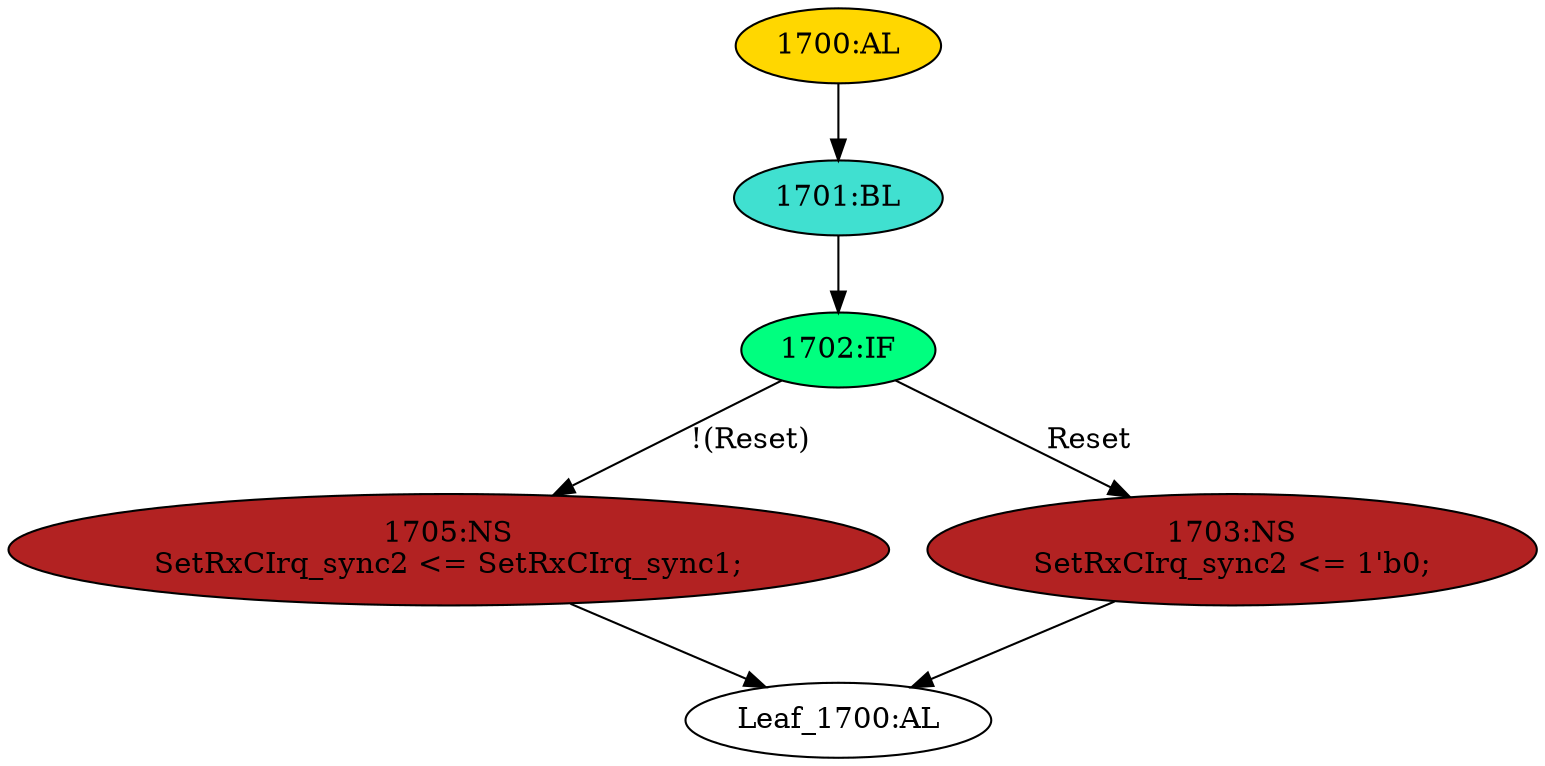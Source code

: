 strict digraph "" {
	node [label="\N"];
	"1700:AL"	 [ast="<pyverilog.vparser.ast.Always object at 0x7fbdee036ed0>",
		clk_sens=True,
		fillcolor=gold,
		label="1700:AL",
		sens="['Clk', 'Reset']",
		statements="[]",
		style=filled,
		typ=Always,
		use_var="['Reset', 'SetRxCIrq_sync1']"];
	"1701:BL"	 [ast="<pyverilog.vparser.ast.Block object at 0x7fbdee042090>",
		fillcolor=turquoise,
		label="1701:BL",
		statements="[]",
		style=filled,
		typ=Block];
	"1700:AL" -> "1701:BL"	 [cond="[]",
		lineno=None];
	"Leaf_1700:AL"	 [def_var="['SetRxCIrq_sync2']",
		label="Leaf_1700:AL"];
	"1702:IF"	 [ast="<pyverilog.vparser.ast.IfStatement object at 0x7fbdee0420d0>",
		fillcolor=springgreen,
		label="1702:IF",
		statements="[]",
		style=filled,
		typ=IfStatement];
	"1705:NS"	 [ast="<pyverilog.vparser.ast.NonblockingSubstitution object at 0x7fbdee042110>",
		fillcolor=firebrick,
		label="1705:NS
SetRxCIrq_sync2 <= SetRxCIrq_sync1;",
		statements="[<pyverilog.vparser.ast.NonblockingSubstitution object at 0x7fbdee042110>]",
		style=filled,
		typ=NonblockingSubstitution];
	"1702:IF" -> "1705:NS"	 [cond="['Reset']",
		label="!(Reset)",
		lineno=1702];
	"1703:NS"	 [ast="<pyverilog.vparser.ast.NonblockingSubstitution object at 0x7fbdee042290>",
		fillcolor=firebrick,
		label="1703:NS
SetRxCIrq_sync2 <= 1'b0;",
		statements="[<pyverilog.vparser.ast.NonblockingSubstitution object at 0x7fbdee042290>]",
		style=filled,
		typ=NonblockingSubstitution];
	"1702:IF" -> "1703:NS"	 [cond="['Reset']",
		label=Reset,
		lineno=1702];
	"1705:NS" -> "Leaf_1700:AL"	 [cond="[]",
		lineno=None];
	"1701:BL" -> "1702:IF"	 [cond="[]",
		lineno=None];
	"1703:NS" -> "Leaf_1700:AL"	 [cond="[]",
		lineno=None];
}
